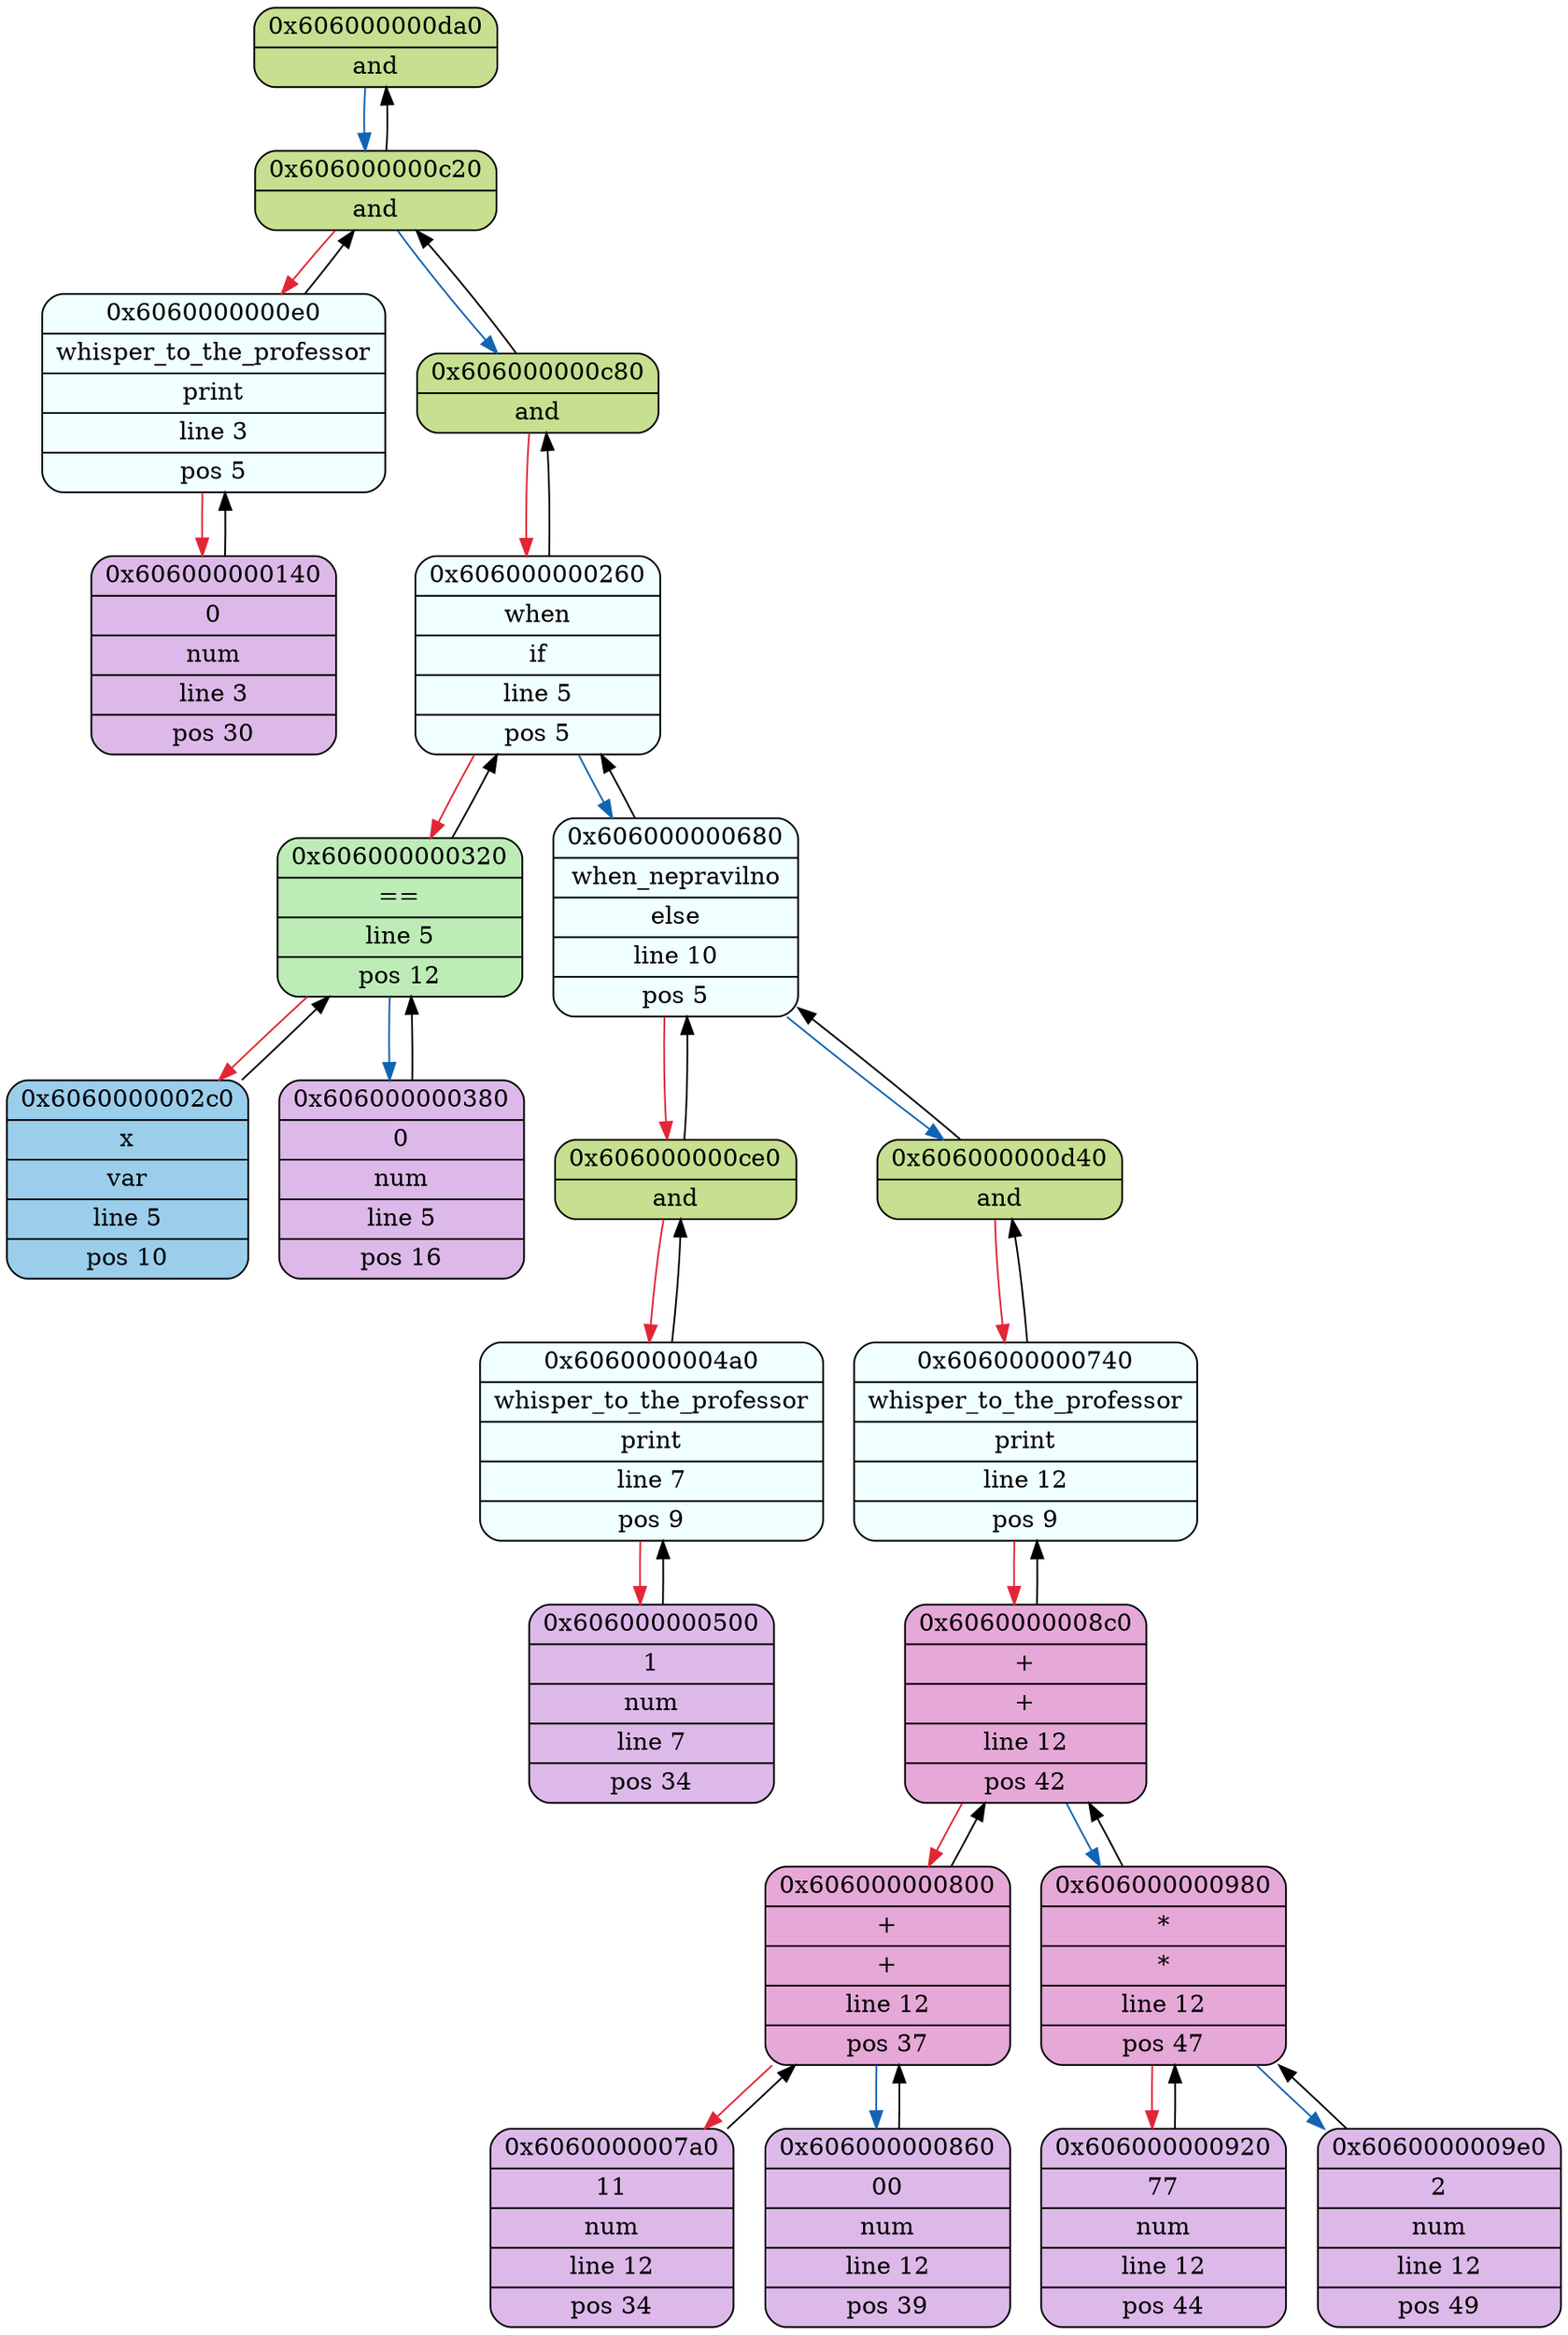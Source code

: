 digraph
{
    node_0x606000000da0[shape = Mrecord, label = "{{0x606000000da0} | {and}}", style = "filled", fillcolor = "#C6DF90"];
    node_0x606000000c20[shape = Mrecord, label = "{{0x606000000c20} | {and}}", style = "filled", fillcolor = "#C6DF90"];
    node_0x6060000000e0[shape = Mrecord, label = "{{0x6060000000e0} | {whisper_to_the_professor} | {print} | {line 3} | {pos 5}}", style = "filled", fillcolor = "#F0FFFF"];
    node_0x606000000140[shape = Mrecord, label = "{{0x606000000140} | {0} | {num} | {line 3} | {pos 30}}", style = "filled", fillcolor = "#DDB9E9"];
    node_0x606000000c80[shape = Mrecord, label = "{{0x606000000c80} | {and}}", style = "filled", fillcolor = "#C6DF90"];
    node_0x606000000260[shape = Mrecord, label = "{{0x606000000260} | {when} | {if} | {line 5} | {pos 5}}", style = "filled", fillcolor = "#F0FFFF"];
    node_0x606000000320[shape = Mrecord, label = "{{0x606000000320} | {==} | {line 5} | {pos 12}}", style = "filled", fillcolor = "#BDECB6"];
    node_0x6060000002c0[shape = Mrecord, label = "{{0x6060000002c0} | {x} | {var} | {line 5} | {pos 10}}", style = "filled", fillcolor = "#9ACEEB"];
    node_0x606000000380[shape = Mrecord, label = "{{0x606000000380} | {0} | {num} | {line 5} | {pos 16}}", style = "filled", fillcolor = "#DDB9E9"];
    node_0x606000000680[shape = Mrecord, label = "{{0x606000000680} | {when_nepravilno} | {else} | {line 10} | {pos 5}}", style = "filled", fillcolor = "#F0FFFF"];
    node_0x606000000ce0[shape = Mrecord, label = "{{0x606000000ce0} | {and}}", style = "filled", fillcolor = "#C6DF90"];
    node_0x6060000004a0[shape = Mrecord, label = "{{0x6060000004a0} | {whisper_to_the_professor} | {print} | {line 7} | {pos 9}}", style = "filled", fillcolor = "#F0FFFF"];
    node_0x606000000500[shape = Mrecord, label = "{{0x606000000500} | {1} | {num} | {line 7} | {pos 34}}", style = "filled", fillcolor = "#DDB9E9"];
    node_0x606000000d40[shape = Mrecord, label = "{{0x606000000d40} | {and}}", style = "filled", fillcolor = "#C6DF90"];
    node_0x606000000740[shape = Mrecord, label = "{{0x606000000740} | {whisper_to_the_professor} | {print} | {line 12} | {pos 9}}", style = "filled", fillcolor = "#F0FFFF"];
    node_0x6060000008c0[shape = Mrecord, label = "{{0x6060000008c0} | {+} | {+} | {line 12} | {pos 42}}", style = "filled", fillcolor = "#E6A8D7"];
    node_0x606000000800[shape = Mrecord, label = "{{0x606000000800} | {+} | {+} | {line 12} | {pos 37}}", style = "filled", fillcolor = "#E6A8D7"];
    node_0x6060000007a0[shape = Mrecord, label = "{{0x6060000007a0} | {11} | {num} | {line 12} | {pos 34}}", style = "filled", fillcolor = "#DDB9E9"];
    node_0x606000000860[shape = Mrecord, label = "{{0x606000000860} | {00} | {num} | {line 12} | {pos 39}}", style = "filled", fillcolor = "#DDB9E9"];
    node_0x606000000980[shape = Mrecord, label = "{{0x606000000980} | {*} | {*} | {line 12} | {pos 47}}", style = "filled", fillcolor = "#E6A8D7"];
    node_0x606000000920[shape = Mrecord, label = "{{0x606000000920} | {77} | {num} | {line 12} | {pos 44}}", style = "filled", fillcolor = "#DDB9E9"];
    node_0x6060000009e0[shape = Mrecord, label = "{{0x6060000009e0} | {2} | {num} | {line 12} | {pos 49}}", style = "filled", fillcolor = "#DDB9E9"];
    node_0x606000000c20->node_0x606000000da0 [color = "#000000"];
    node_0x606000000da0->node_0x606000000c20 [color = "#1164B4"];
    node_0x6060000000e0->node_0x606000000c20 [color = "#000000"];
    node_0x606000000c20->node_0x6060000000e0 [color = "#E32636"];
    node_0x606000000140->node_0x6060000000e0 [color = "#000000"];
    node_0x6060000000e0->node_0x606000000140 [color = "#E32636"];
    node_0x606000000c80->node_0x606000000c20 [color = "#000000"];
    node_0x606000000c20->node_0x606000000c80 [color = "#1164B4"];
    node_0x606000000260->node_0x606000000c80 [color = "#000000"];
    node_0x606000000c80->node_0x606000000260 [color = "#E32636"];
    node_0x606000000320->node_0x606000000260 [color = "#000000"];
    node_0x606000000260->node_0x606000000320 [color = "#E32636"];
    node_0x6060000002c0->node_0x606000000320 [color = "#000000"];
    node_0x606000000320->node_0x6060000002c0 [color = "#E32636"];
    node_0x606000000380->node_0x606000000320 [color = "#000000"];
    node_0x606000000320->node_0x606000000380 [color = "#1164B4"];
    node_0x606000000680->node_0x606000000260 [color = "#000000"];
    node_0x606000000260->node_0x606000000680 [color = "#1164B4"];
    node_0x606000000ce0->node_0x606000000680 [color = "#000000"];
    node_0x606000000680->node_0x606000000ce0 [color = "#E32636"];
    node_0x6060000004a0->node_0x606000000ce0 [color = "#000000"];
    node_0x606000000ce0->node_0x6060000004a0 [color = "#E32636"];
    node_0x606000000500->node_0x6060000004a0 [color = "#000000"];
    node_0x6060000004a0->node_0x606000000500 [color = "#E32636"];
    node_0x606000000d40->node_0x606000000680 [color = "#000000"];
    node_0x606000000680->node_0x606000000d40 [color = "#1164B4"];
    node_0x606000000740->node_0x606000000d40 [color = "#000000"];
    node_0x606000000d40->node_0x606000000740 [color = "#E32636"];
    node_0x6060000008c0->node_0x606000000740 [color = "#000000"];
    node_0x606000000740->node_0x6060000008c0 [color = "#E32636"];
    node_0x606000000800->node_0x6060000008c0 [color = "#000000"];
    node_0x6060000008c0->node_0x606000000800 [color = "#E32636"];
    node_0x6060000007a0->node_0x606000000800 [color = "#000000"];
    node_0x606000000800->node_0x6060000007a0 [color = "#E32636"];
    node_0x606000000860->node_0x606000000800 [color = "#000000"];
    node_0x606000000800->node_0x606000000860 [color = "#1164B4"];
    node_0x606000000980->node_0x6060000008c0 [color = "#000000"];
    node_0x6060000008c0->node_0x606000000980 [color = "#1164B4"];
    node_0x606000000920->node_0x606000000980 [color = "#000000"];
    node_0x606000000980->node_0x606000000920 [color = "#E32636"];
    node_0x6060000009e0->node_0x606000000980 [color = "#000000"];
    node_0x606000000980->node_0x6060000009e0 [color = "#1164B4"];
}